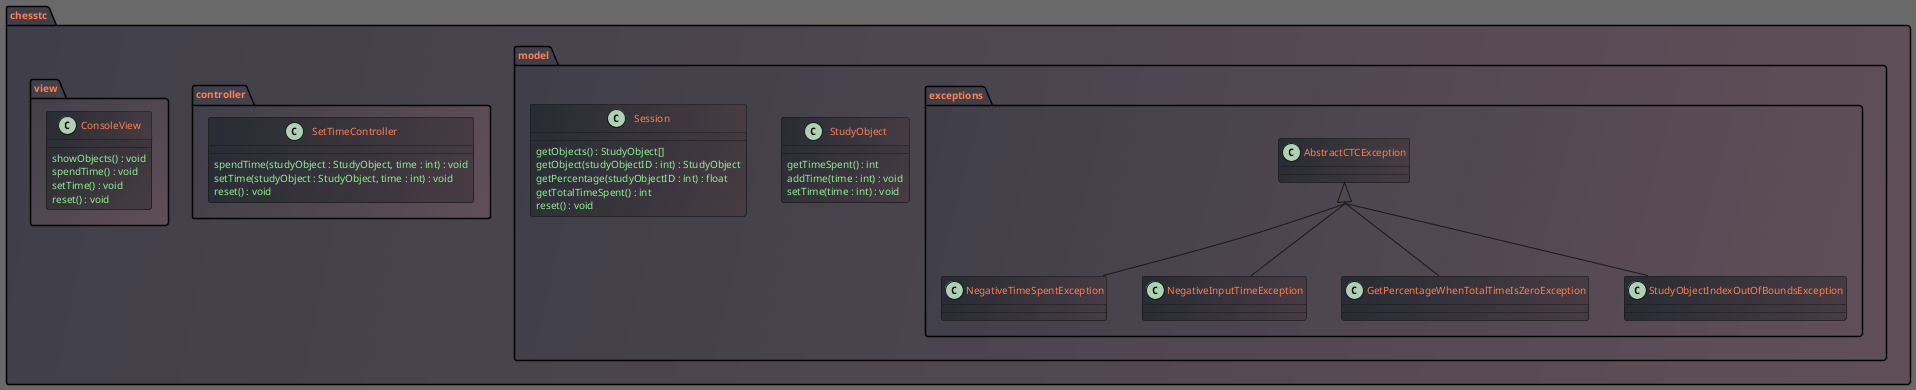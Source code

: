 @startuml
skinparam defaultFontSize 10
skinparam BackgroundColor DimGray
skinparam ClassAttributeFontColor LightGreen
skinparam PackageFontColor coral
skinparam ClassFontColor coral
skinparam package {
BackgroundColor #403F49/#604F59
}
skinparam class {
BackgroundColor #282C34/#483C44
}
skinparam groupInheritance 4

package chesstc {
    package model {
        package exceptions {
            class AbstractCTCException
            class NegativeTimeSpentException
            class NegativeInputTimeException
            class GetPercentageWhenTotalTimeIsZeroException
            class StudyObjectIndexOutOfBoundsException

            AbstractCTCException <|-- NegativeInputTimeException
            AbstractCTCException <|-- NegativeTimeSpentException
            AbstractCTCException <|-- GetPercentageWhenTotalTimeIsZeroException
            AbstractCTCException <|-- StudyObjectIndexOutOfBoundsException
        }

        class StudyObject {
            getTimeSpent() : int
            addTime(time : int) : void
            setTime(time : int) : void
        }

        class Session {
            getObjects() : StudyObject[]
            getObject(studyObjectID : int) : StudyObject
            getPercentage(studyObjectID : int) : float
            getTotalTimeSpent() : int
            reset() : void
        }

    }

    package controller {
        class SetTimeController {
            spendTime(studyObject : StudyObject, time : int) : void
            setTime(studyObject : StudyObject, time : int) : void
            reset() : void
        }
    }

    package view {
        class ConsoleView {
            showObjects() : void
            spendTime() : void
            setTime() : void
            reset() : void
        }
    }
}

@enduml